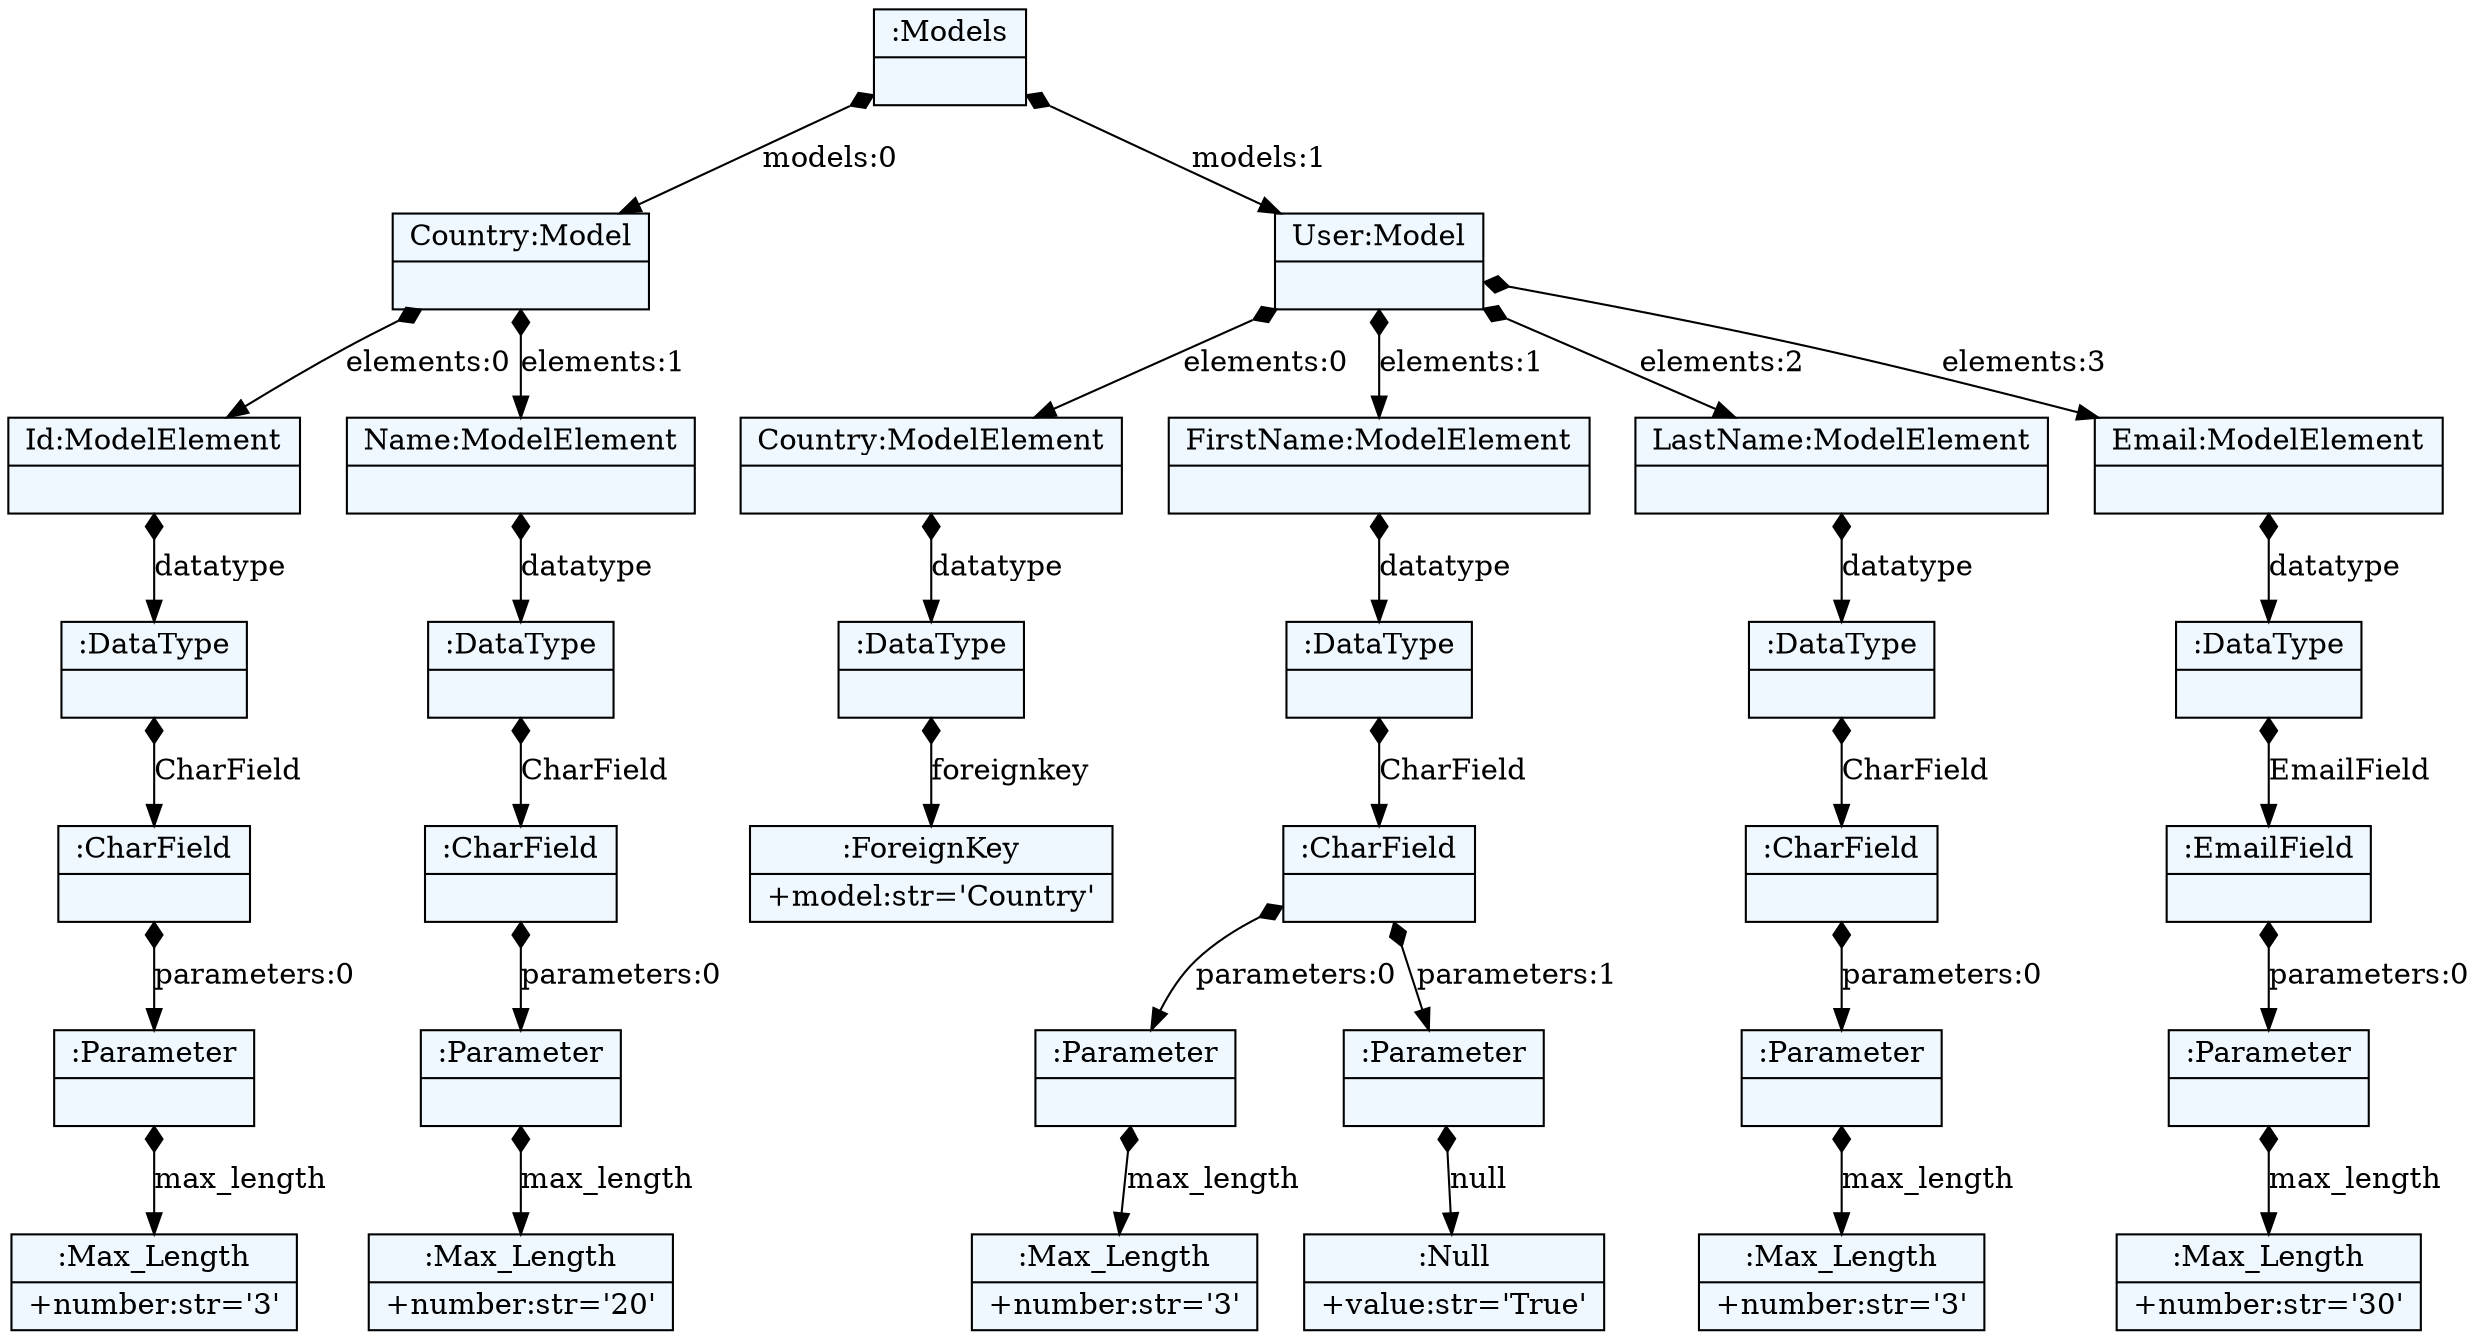 
    digraph xtext {
    fontname = "Bitstream Vera Sans"
    fontsize = 8
    node[
        shape=record,
        style=filled,
        fillcolor=aliceblue
    ]
    nodesep = 0.3
    edge[dir=black,arrowtail=empty]


44963216 -> 44963152 [label="models:0" arrowtail=diamond dir=both]
44963152 -> 44963312 [label="elements:0" arrowtail=diamond dir=both]
44963312 -> 44963472 [label="datatype" arrowtail=diamond dir=both]
44963472 -> 44963536 [label="CharField" arrowtail=diamond dir=both]
44963536 -> 44963728 [label="parameters:0" arrowtail=diamond dir=both]
44963728 -> 44963792 [label="max_length" arrowtail=diamond dir=both]
44963792[label="{:Max_Length|+number:str='3'\l}"]
44963728[label="{:Parameter|}"]
44963536[label="{:CharField|}"]
44963472[label="{:DataType|}"]
44963312[label="{Id:ModelElement|}"]
44963152 -> 44963408 [label="elements:1" arrowtail=diamond dir=both]
44963408 -> 44963504 [label="datatype" arrowtail=diamond dir=both]
44963504 -> 44963632 [label="CharField" arrowtail=diamond dir=both]
44963632 -> 44963856 [label="parameters:0" arrowtail=diamond dir=both]
44963856 -> 44963888 [label="max_length" arrowtail=diamond dir=both]
44963888[label="{:Max_Length|+number:str='20'\l}"]
44963856[label="{:Parameter|}"]
44963632[label="{:CharField|}"]
44963504[label="{:DataType|}"]
44963408[label="{Name:ModelElement|}"]
44963152[label="{Country:Model|}"]
44963216 -> 44963248 [label="models:1" arrowtail=diamond dir=both]
44963248 -> 44963440 [label="elements:0" arrowtail=diamond dir=both]
44963440 -> 44963664 [label="datatype" arrowtail=diamond dir=both]
44963664 -> 44963760 [label="foreignkey" arrowtail=diamond dir=both]
44963760[label="{:ForeignKey|+model:str='Country'\l}"]
44963664[label="{:DataType|}"]
44963440[label="{Country:ModelElement|}"]
44963248 -> 44963568 [label="elements:1" arrowtail=diamond dir=both]
44963568 -> 44963824 [label="datatype" arrowtail=diamond dir=both]
44963824 -> 44963984 [label="CharField" arrowtail=diamond dir=both]
44963984 -> 44964144 [label="parameters:0" arrowtail=diamond dir=both]
44964144 -> 44964208 [label="max_length" arrowtail=diamond dir=both]
44964208[label="{:Max_Length|+number:str='3'\l}"]
44964144[label="{:Parameter|}"]
44963984 -> 44964176 [label="parameters:1" arrowtail=diamond dir=both]
44964176 -> 44964272 [label="null" arrowtail=diamond dir=both]
44964272[label="{:Null|+value:str='True'\l}"]
44964176[label="{:Parameter|}"]
44963984[label="{:CharField|}"]
44963824[label="{:DataType|}"]
44963568[label="{FirstName:ModelElement|}"]
44963248 -> 44963696 [label="elements:2" arrowtail=diamond dir=both]
44963696 -> 44964016 [label="datatype" arrowtail=diamond dir=both]
44964016 -> 44964112 [label="CharField" arrowtail=diamond dir=both]
44964112 -> 44964400 [label="parameters:0" arrowtail=diamond dir=both]
44964400 -> 44964432 [label="max_length" arrowtail=diamond dir=both]
44964432[label="{:Max_Length|+number:str='3'\l}"]
44964400[label="{:Parameter|}"]
44964112[label="{:CharField|}"]
44964016[label="{:DataType|}"]
44963696[label="{LastName:ModelElement|}"]
44963248 -> 44963952 [label="elements:3" arrowtail=diamond dir=both]
44963952 -> 44964080 [label="datatype" arrowtail=diamond dir=both]
44964080 -> 44964304 [label="EmailField" arrowtail=diamond dir=both]
44964304 -> 44964560 [label="parameters:0" arrowtail=diamond dir=both]
44964560 -> 44964592 [label="max_length" arrowtail=diamond dir=both]
44964592[label="{:Max_Length|+number:str='30'\l}"]
44964560[label="{:Parameter|}"]
44964304[label="{:EmailField|}"]
44964080[label="{:DataType|}"]
44963952[label="{Email:ModelElement|}"]
44963248[label="{User:Model|}"]
44963216[label="{:Models|}"]

}
